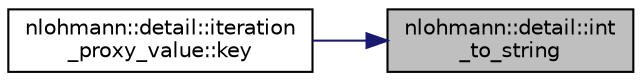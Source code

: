 digraph "nlohmann::detail::int_to_string"
{
 // LATEX_PDF_SIZE
  edge [fontname="Helvetica",fontsize="10",labelfontname="Helvetica",labelfontsize="10"];
  node [fontname="Helvetica",fontsize="10",shape=record];
  rankdir="RL";
  Node1 [label="nlohmann::detail::int\l_to_string",height=0.2,width=0.4,color="black", fillcolor="grey75", style="filled", fontcolor="black",tooltip=" "];
  Node1 -> Node2 [dir="back",color="midnightblue",fontsize="10",style="solid",fontname="Helvetica"];
  Node2 [label="nlohmann::detail::iteration\l_proxy_value::key",height=0.2,width=0.4,color="black", fillcolor="white", style="filled",URL="$classnlohmann_1_1detail_1_1iteration__proxy__value.html#af2949ac0d70212738030bfda29c5bcc2",tooltip="return key of the iterator"];
}
